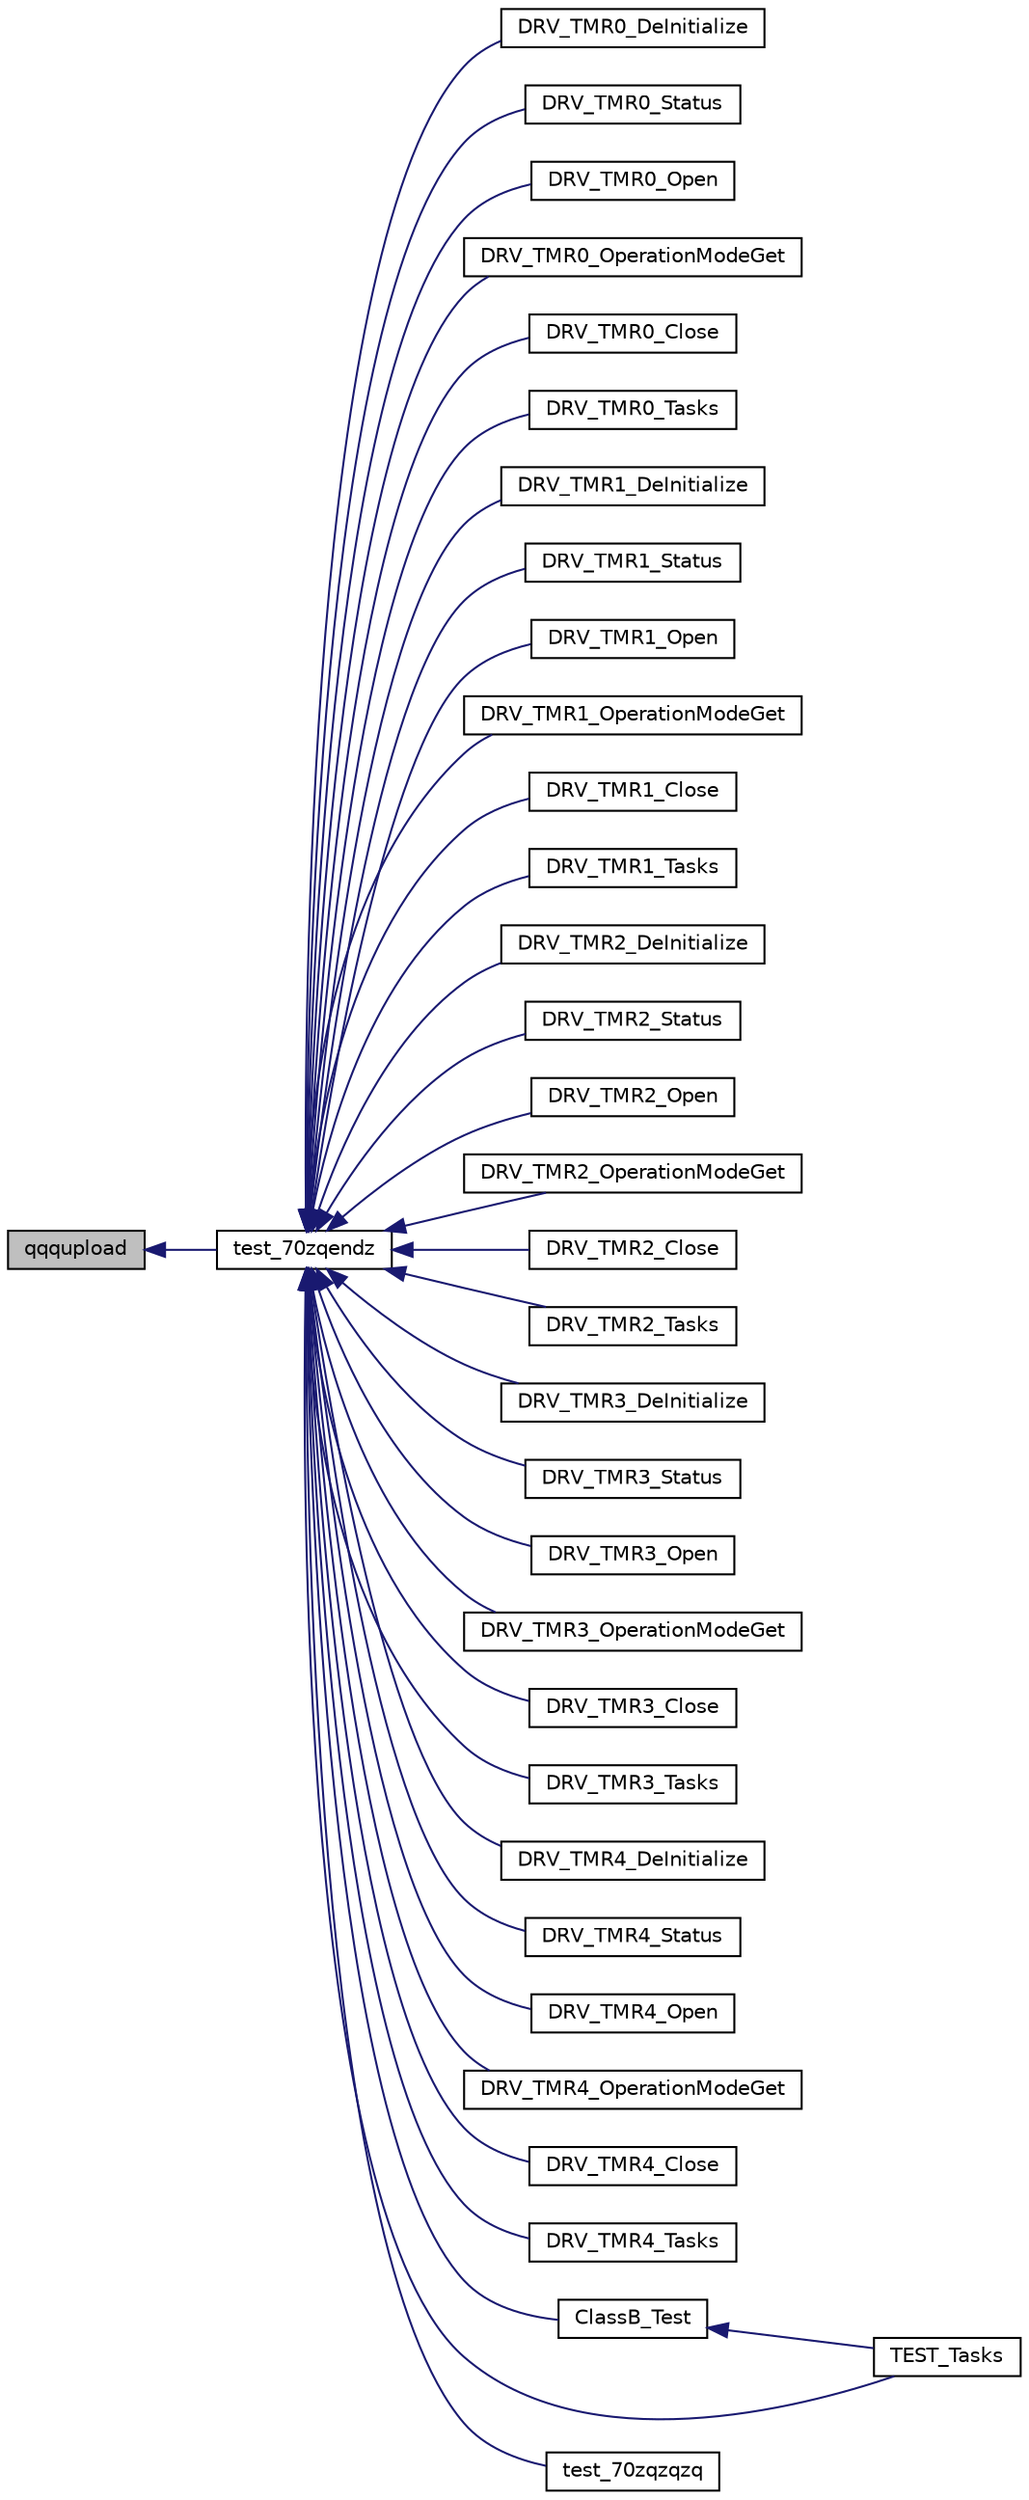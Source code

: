 digraph "qqqupload"
{
  edge [fontname="Helvetica",fontsize="10",labelfontname="Helvetica",labelfontsize="10"];
  node [fontname="Helvetica",fontsize="10",shape=record];
  rankdir="LR";
  Node664 [label="qqqupload",height=0.2,width=0.4,color="black", fillcolor="grey75", style="filled", fontcolor="black"];
  Node664 -> Node665 [dir="back",color="midnightblue",fontsize="10",style="solid",fontname="Helvetica"];
  Node665 [label="test_70zqendz",height=0.2,width=0.4,color="black", fillcolor="white", style="filled",URL="$inszt__test_8c.html#a0488eebef7a8ba37a279b283454b8924"];
  Node665 -> Node666 [dir="back",color="midnightblue",fontsize="10",style="solid",fontname="Helvetica"];
  Node666 [label="DRV_TMR0_DeInitialize",height=0.2,width=0.4,color="black", fillcolor="white", style="filled",URL="$inszt__test_8c.html#ac35e22ce2277246569aa15a0142f42de"];
  Node665 -> Node667 [dir="back",color="midnightblue",fontsize="10",style="solid",fontname="Helvetica"];
  Node667 [label="DRV_TMR0_Status",height=0.2,width=0.4,color="black", fillcolor="white", style="filled",URL="$inszt__test_8c.html#aa0b45abb3787c0b80fba63077983fda6"];
  Node665 -> Node668 [dir="back",color="midnightblue",fontsize="10",style="solid",fontname="Helvetica"];
  Node668 [label="DRV_TMR0_Open",height=0.2,width=0.4,color="black", fillcolor="white", style="filled",URL="$inszt__test_8c.html#a6185be0b1acc5308100e9c168c6d9882"];
  Node665 -> Node669 [dir="back",color="midnightblue",fontsize="10",style="solid",fontname="Helvetica"];
  Node669 [label="DRV_TMR0_OperationModeGet",height=0.2,width=0.4,color="black", fillcolor="white", style="filled",URL="$inszt__test_8c.html#a75154e72363837310412c5f0f77ca99b"];
  Node665 -> Node670 [dir="back",color="midnightblue",fontsize="10",style="solid",fontname="Helvetica"];
  Node670 [label="DRV_TMR0_Close",height=0.2,width=0.4,color="black", fillcolor="white", style="filled",URL="$inszt__test_8c.html#a32eae35a1e64a44969e70c746ec9cdc2"];
  Node665 -> Node671 [dir="back",color="midnightblue",fontsize="10",style="solid",fontname="Helvetica"];
  Node671 [label="DRV_TMR0_Tasks",height=0.2,width=0.4,color="black", fillcolor="white", style="filled",URL="$inszt__test_8c.html#a074ed24077060483c762988f726d23e9"];
  Node665 -> Node672 [dir="back",color="midnightblue",fontsize="10",style="solid",fontname="Helvetica"];
  Node672 [label="DRV_TMR1_DeInitialize",height=0.2,width=0.4,color="black", fillcolor="white", style="filled",URL="$inszt__test_8c.html#abf7739f5097a1ceff5268ea070a35c9e"];
  Node665 -> Node673 [dir="back",color="midnightblue",fontsize="10",style="solid",fontname="Helvetica"];
  Node673 [label="DRV_TMR1_Status",height=0.2,width=0.4,color="black", fillcolor="white", style="filled",URL="$inszt__test_8c.html#af0b509a65d0cc40830845f905e72f383"];
  Node665 -> Node674 [dir="back",color="midnightblue",fontsize="10",style="solid",fontname="Helvetica"];
  Node674 [label="DRV_TMR1_Open",height=0.2,width=0.4,color="black", fillcolor="white", style="filled",URL="$inszt__test_8c.html#ac23662f1a2e62aff3d8576b4fb403b5e"];
  Node665 -> Node675 [dir="back",color="midnightblue",fontsize="10",style="solid",fontname="Helvetica"];
  Node675 [label="DRV_TMR1_OperationModeGet",height=0.2,width=0.4,color="black", fillcolor="white", style="filled",URL="$inszt__test_8c.html#a2ddcb52c248a14db2f5d3cc2b8396b4d"];
  Node665 -> Node676 [dir="back",color="midnightblue",fontsize="10",style="solid",fontname="Helvetica"];
  Node676 [label="DRV_TMR1_Close",height=0.2,width=0.4,color="black", fillcolor="white", style="filled",URL="$inszt__test_8c.html#a6a5cde4bb2a1f040394eff6085aa1d59"];
  Node665 -> Node677 [dir="back",color="midnightblue",fontsize="10",style="solid",fontname="Helvetica"];
  Node677 [label="DRV_TMR1_Tasks",height=0.2,width=0.4,color="black", fillcolor="white", style="filled",URL="$inszt__test_8c.html#a0c01e1083b80ad88b2bc0fae758b1f0e"];
  Node665 -> Node678 [dir="back",color="midnightblue",fontsize="10",style="solid",fontname="Helvetica"];
  Node678 [label="DRV_TMR2_DeInitialize",height=0.2,width=0.4,color="black", fillcolor="white", style="filled",URL="$inszt__test_8c.html#a0aa800750e31f5d3aea0afcd7faa41fe"];
  Node665 -> Node679 [dir="back",color="midnightblue",fontsize="10",style="solid",fontname="Helvetica"];
  Node679 [label="DRV_TMR2_Status",height=0.2,width=0.4,color="black", fillcolor="white", style="filled",URL="$inszt__test_8c.html#ab66021f387d5cbb3e7ab20b7718aa773"];
  Node665 -> Node680 [dir="back",color="midnightblue",fontsize="10",style="solid",fontname="Helvetica"];
  Node680 [label="DRV_TMR2_Open",height=0.2,width=0.4,color="black", fillcolor="white", style="filled",URL="$inszt__test_8c.html#ae3ec2e7d926f1dfcf4d5b4ec3f4452b1"];
  Node665 -> Node681 [dir="back",color="midnightblue",fontsize="10",style="solid",fontname="Helvetica"];
  Node681 [label="DRV_TMR2_OperationModeGet",height=0.2,width=0.4,color="black", fillcolor="white", style="filled",URL="$inszt__test_8c.html#aaec612bc5ca6823e226aa9e168f0f7e4"];
  Node665 -> Node682 [dir="back",color="midnightblue",fontsize="10",style="solid",fontname="Helvetica"];
  Node682 [label="DRV_TMR2_Close",height=0.2,width=0.4,color="black", fillcolor="white", style="filled",URL="$inszt__test_8c.html#a5ad44e5f36f8a566c396331e7c08c15d"];
  Node665 -> Node683 [dir="back",color="midnightblue",fontsize="10",style="solid",fontname="Helvetica"];
  Node683 [label="DRV_TMR2_Tasks",height=0.2,width=0.4,color="black", fillcolor="white", style="filled",URL="$inszt__test_8c.html#a4cae103296c260a0cacd0bfbb02abec6"];
  Node665 -> Node684 [dir="back",color="midnightblue",fontsize="10",style="solid",fontname="Helvetica"];
  Node684 [label="DRV_TMR3_DeInitialize",height=0.2,width=0.4,color="black", fillcolor="white", style="filled",URL="$inszt__test_8c.html#a51119949a1b0dc2ade9d15cd3eef3cf9"];
  Node665 -> Node685 [dir="back",color="midnightblue",fontsize="10",style="solid",fontname="Helvetica"];
  Node685 [label="DRV_TMR3_Status",height=0.2,width=0.4,color="black", fillcolor="white", style="filled",URL="$inszt__test_8c.html#ab337820f2261ee63bfbdbe91f999de92"];
  Node665 -> Node686 [dir="back",color="midnightblue",fontsize="10",style="solid",fontname="Helvetica"];
  Node686 [label="DRV_TMR3_Open",height=0.2,width=0.4,color="black", fillcolor="white", style="filled",URL="$inszt__test_8c.html#a14def85d2721c6fe7a0f52e5da985745"];
  Node665 -> Node687 [dir="back",color="midnightblue",fontsize="10",style="solid",fontname="Helvetica"];
  Node687 [label="DRV_TMR3_OperationModeGet",height=0.2,width=0.4,color="black", fillcolor="white", style="filled",URL="$inszt__test_8c.html#aba3d374b5742c8fed77fb9c5125906e8"];
  Node665 -> Node688 [dir="back",color="midnightblue",fontsize="10",style="solid",fontname="Helvetica"];
  Node688 [label="DRV_TMR3_Close",height=0.2,width=0.4,color="black", fillcolor="white", style="filled",URL="$inszt__test_8c.html#a5dd9fa4b5c96ae83f17ed22952b3526b"];
  Node665 -> Node689 [dir="back",color="midnightblue",fontsize="10",style="solid",fontname="Helvetica"];
  Node689 [label="DRV_TMR3_Tasks",height=0.2,width=0.4,color="black", fillcolor="white", style="filled",URL="$inszt__test_8c.html#ac4622292b2dab66f9b5ae9778db08478"];
  Node665 -> Node690 [dir="back",color="midnightblue",fontsize="10",style="solid",fontname="Helvetica"];
  Node690 [label="DRV_TMR4_DeInitialize",height=0.2,width=0.4,color="black", fillcolor="white", style="filled",URL="$inszt__test_8c.html#a24315793d9553d184024aea496534bc5"];
  Node665 -> Node691 [dir="back",color="midnightblue",fontsize="10",style="solid",fontname="Helvetica"];
  Node691 [label="DRV_TMR4_Status",height=0.2,width=0.4,color="black", fillcolor="white", style="filled",URL="$inszt__test_8c.html#aeb55a9257642cf221bcb641b25033668"];
  Node665 -> Node692 [dir="back",color="midnightblue",fontsize="10",style="solid",fontname="Helvetica"];
  Node692 [label="DRV_TMR4_Open",height=0.2,width=0.4,color="black", fillcolor="white", style="filled",URL="$inszt__test_8c.html#a6e2c39c5a9d8b23859be0e673b43b1b9"];
  Node665 -> Node693 [dir="back",color="midnightblue",fontsize="10",style="solid",fontname="Helvetica"];
  Node693 [label="DRV_TMR4_OperationModeGet",height=0.2,width=0.4,color="black", fillcolor="white", style="filled",URL="$inszt__test_8c.html#ad47780c4b3a36ef4f64841b0106a751d"];
  Node665 -> Node694 [dir="back",color="midnightblue",fontsize="10",style="solid",fontname="Helvetica"];
  Node694 [label="DRV_TMR4_Close",height=0.2,width=0.4,color="black", fillcolor="white", style="filled",URL="$inszt__test_8c.html#abca98245dd4f6348cc96c19911fa2f7f"];
  Node665 -> Node695 [dir="back",color="midnightblue",fontsize="10",style="solid",fontname="Helvetica"];
  Node695 [label="DRV_TMR4_Tasks",height=0.2,width=0.4,color="black", fillcolor="white", style="filled",URL="$inszt__test_8c.html#a97a4bb302673812056f8ad54ea70b59e"];
  Node665 -> Node696 [dir="back",color="midnightblue",fontsize="10",style="solid",fontname="Helvetica"];
  Node696 [label="ClassB_Test",height=0.2,width=0.4,color="black", fillcolor="white", style="filled",URL="$inszt__test_8c.html#a0082d7f9f08c74e3744cba7f387d4f4f"];
  Node696 -> Node697 [dir="back",color="midnightblue",fontsize="10",style="solid",fontname="Helvetica"];
  Node697 [label="TEST_Tasks",height=0.2,width=0.4,color="black", fillcolor="white", style="filled",URL="$test_8h.html#a2186c6908f2d488a4daa437210e56675"];
  Node665 -> Node697 [dir="back",color="midnightblue",fontsize="10",style="solid",fontname="Helvetica"];
  Node665 -> Node698 [dir="back",color="midnightblue",fontsize="10",style="solid",fontname="Helvetica"];
  Node698 [label="test_70zqzqzq",height=0.2,width=0.4,color="black", fillcolor="white", style="filled",URL="$inszt__test_8c.html#a26d6088ca9418d151924e53e24d8e948"];
}
